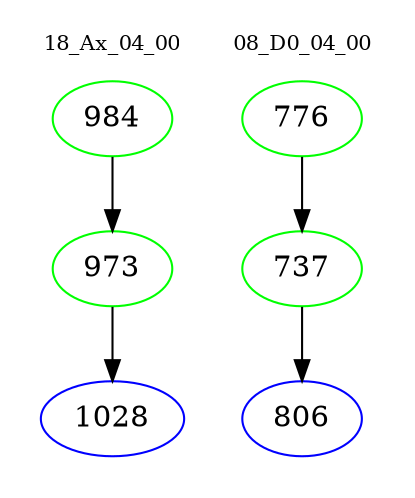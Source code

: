 digraph{
subgraph cluster_0 {
color = white
label = "18_Ax_04_00";
fontsize=10;
T0_984 [label="984", color="green"]
T0_984 -> T0_973 [color="black"]
T0_973 [label="973", color="green"]
T0_973 -> T0_1028 [color="black"]
T0_1028 [label="1028", color="blue"]
}
subgraph cluster_1 {
color = white
label = "08_D0_04_00";
fontsize=10;
T1_776 [label="776", color="green"]
T1_776 -> T1_737 [color="black"]
T1_737 [label="737", color="green"]
T1_737 -> T1_806 [color="black"]
T1_806 [label="806", color="blue"]
}
}
